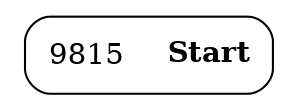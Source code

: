 digraph ast {
node [shape=none];
9815 [label=<<TABLE border='1' cellspacing='0' cellpadding='10' style='rounded' ><TR><TD border='0'>9815</TD><TD border='0'><B>Start</B></TD></TR></TABLE>>];
}
